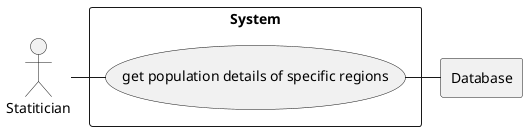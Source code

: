 @startuml

actor A as "Statitician"

rectangle Database

rectangle System {
usecase UC1 as "get population details of specific regions"

A - UC1
UC1 - Database
}

@enduml